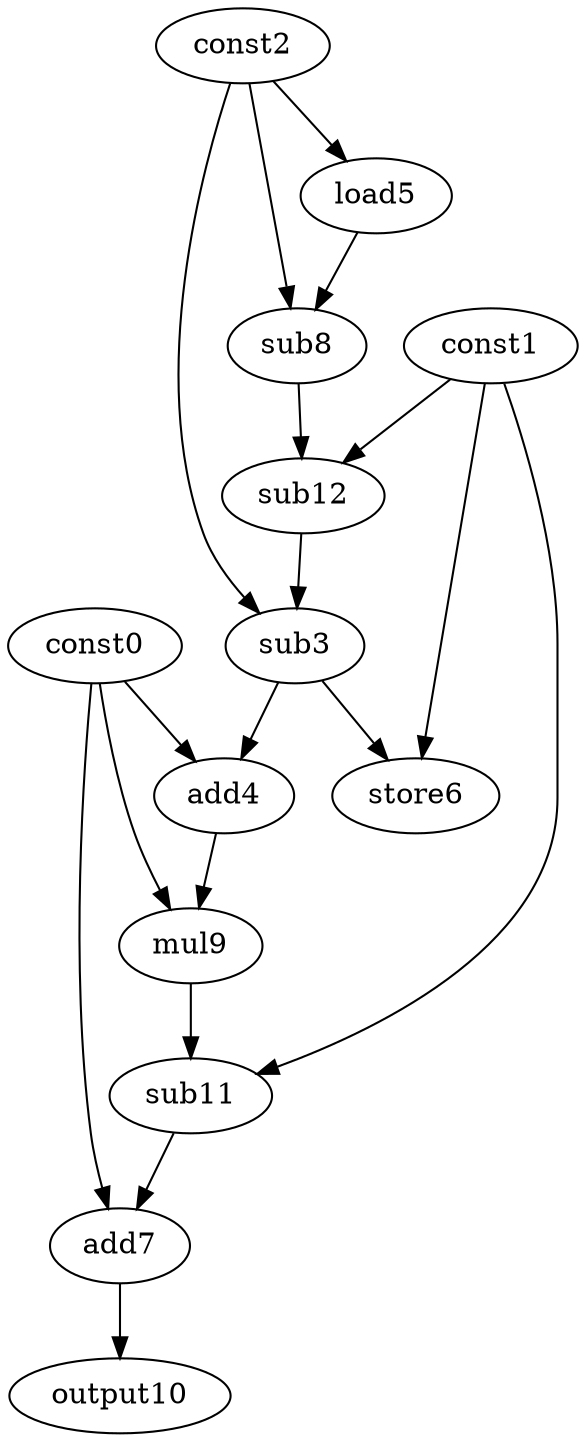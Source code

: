digraph G { 
const0[opcode=const]; 
const1[opcode=const]; 
const2[opcode=const]; 
sub3[opcode=sub]; 
add4[opcode=add]; 
load5[opcode=load]; 
store6[opcode=store]; 
add7[opcode=add]; 
sub8[opcode=sub]; 
mul9[opcode=mul]; 
output10[opcode=output]; 
sub11[opcode=sub]; 
sub12[opcode=sub]; 
const2->load5[operand=0];
const2->sub8[operand=0];
load5->sub8[operand=1];
sub8->sub12[operand=0];
const1->sub12[operand=1];
const2->sub3[operand=0];
sub12->sub3[operand=1];
const0->add4[operand=0];
sub3->add4[operand=1];
const1->store6[operand=0];
sub3->store6[operand=1];
const0->mul9[operand=0];
add4->mul9[operand=1];
mul9->sub11[operand=0];
const1->sub11[operand=1];
const0->add7[operand=0];
sub11->add7[operand=1];
add7->output10[operand=0];
}
